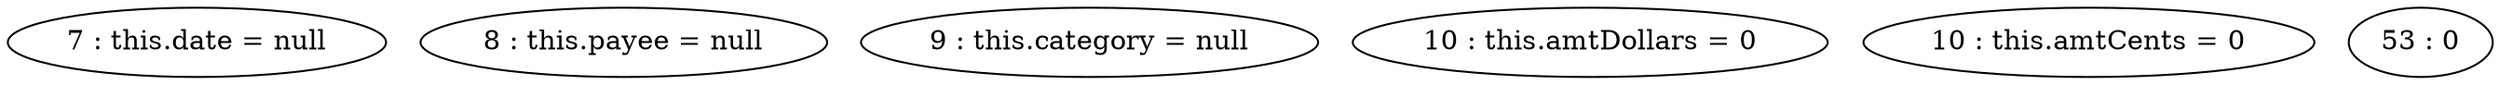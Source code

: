 digraph G {
"7 : this.date = null"
"8 : this.payee = null"
"9 : this.category = null"
"10 : this.amtDollars = 0"
"10 : this.amtCents = 0"
"53 : 0"
}